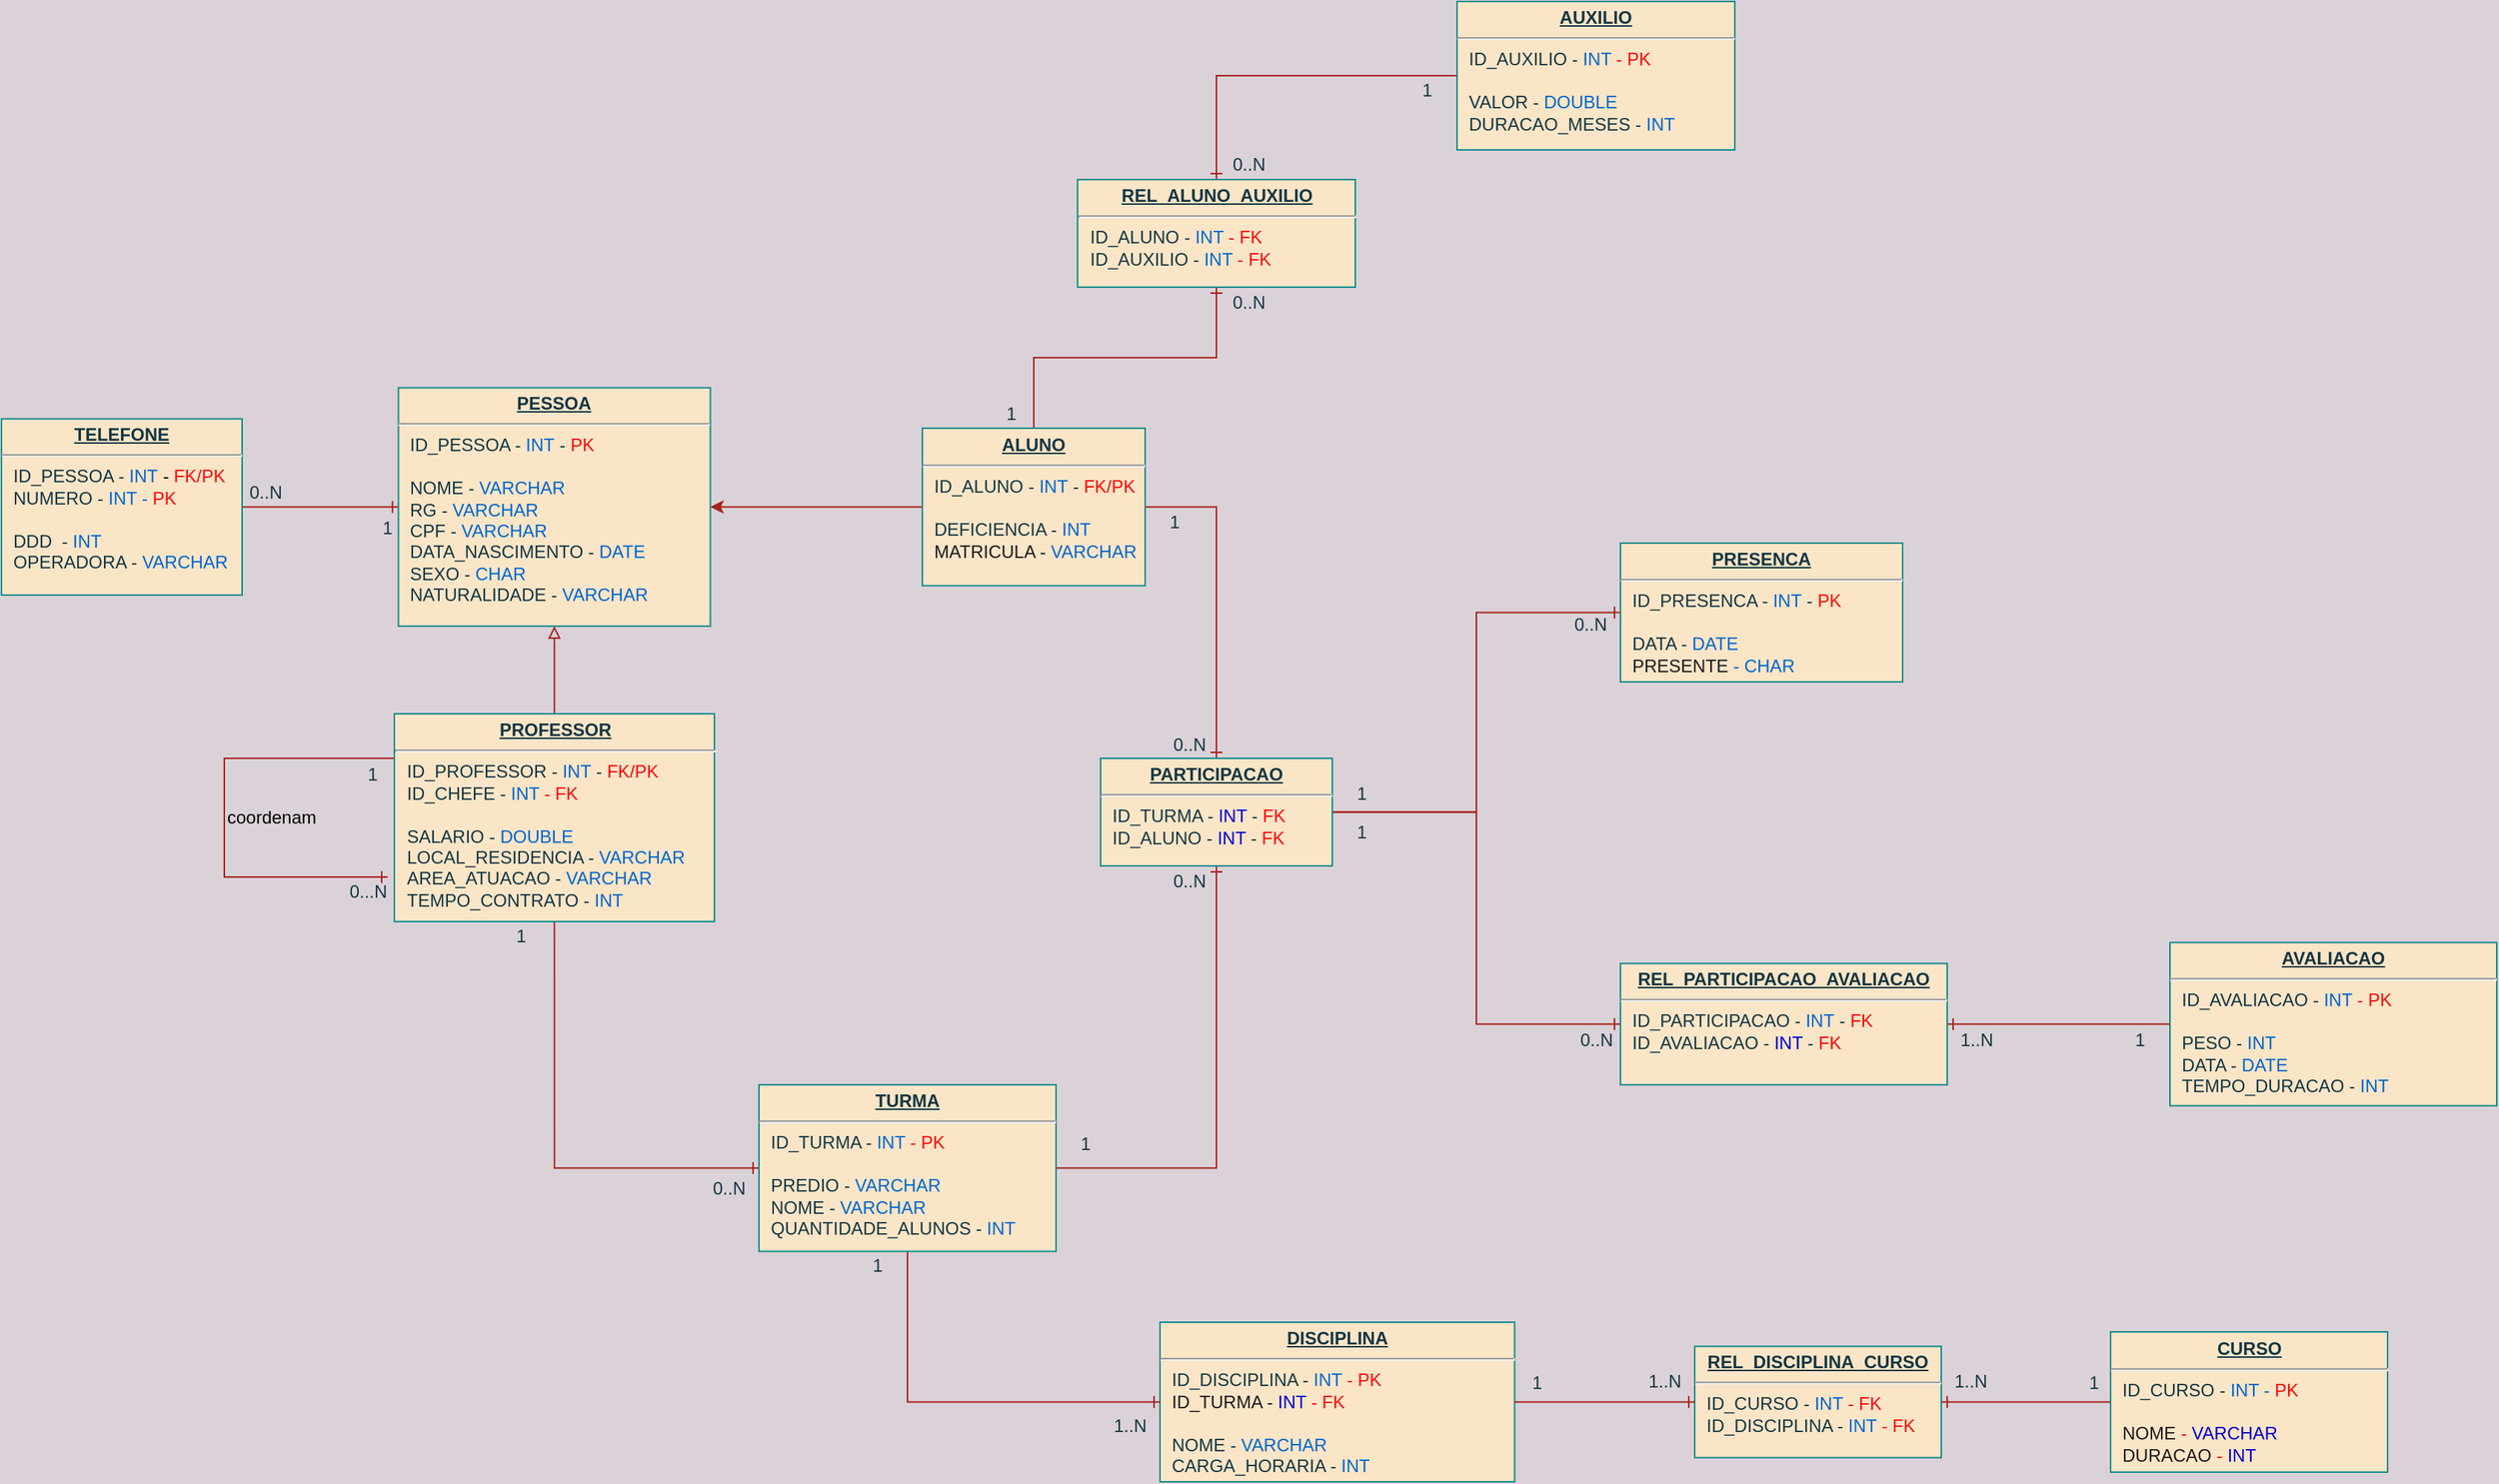 <mxfile version="13.7.5" type="github">
  <diagram name="Page-1" id="a7904f86-f2b4-8e86-fa97-74104820619b">
    <mxGraphModel dx="2310" dy="1546" grid="1" gridSize="10" guides="1" tooltips="1" connect="1" arrows="1" fold="1" page="1" pageScale="1" pageWidth="1100" pageHeight="850" background="#DAD2D8" math="0" shadow="0">
      <root>
        <mxCell id="0" />
        <mxCell id="1" parent="0" />
        <mxCell id="24794b860abc3c2d-1" value="&lt;p style=&quot;margin: 0px ; margin-top: 4px ; text-align: center ; text-decoration: underline&quot;&gt;&lt;b&gt;DISCIPLINA&lt;/b&gt;&lt;/p&gt;&lt;hr&gt;&lt;p style=&quot;margin: 0px ; margin-left: 8px&quot;&gt;ID_DISCIPLINA -&amp;nbsp;&lt;font color=&quot;#0066cc&quot;&gt;INT&lt;/font&gt;&lt;font color=&quot;#ff0808&quot;&gt; - PK&lt;/font&gt;&lt;/p&gt;&lt;p style=&quot;margin: 0px ; margin-left: 8px&quot;&gt;&lt;font color=&quot;#1a1a1a&quot;&gt;ID_TURMA -&lt;/font&gt;&lt;font color=&quot;#ff0808&quot;&gt; &lt;/font&gt;&lt;font color=&quot;#0000cc&quot;&gt;INT&lt;/font&gt;&lt;font color=&quot;#ff0808&quot;&gt; - FK&lt;/font&gt;&lt;/p&gt;&lt;p style=&quot;margin: 0px ; margin-left: 8px&quot;&gt;&lt;font color=&quot;#ff0808&quot;&gt;&lt;br&gt;&lt;/font&gt;&lt;/p&gt;&lt;p style=&quot;margin: 0px ; margin-left: 8px&quot;&gt;&lt;span&gt;NOME - &lt;/span&gt;&lt;font color=&quot;#0066cc&quot;&gt;VARCHAR&lt;/font&gt;&lt;/p&gt;&lt;p style=&quot;margin: 0px ; margin-left: 8px&quot;&gt;CARGA_HORARIA - &lt;font color=&quot;#0066cc&quot;&gt;INT&lt;/font&gt;&lt;/p&gt;&lt;p style=&quot;margin: 0px ; margin-left: 8px&quot;&gt;&lt;br&gt;&lt;/p&gt;&lt;p style=&quot;margin: 0px ; margin-left: 8px&quot;&gt;&lt;br&gt;&lt;/p&gt;" style="verticalAlign=top;align=left;overflow=fill;fontSize=12;fontFamily=Helvetica;html=1;rounded=0;shadow=0;comic=0;labelBackgroundColor=none;strokeWidth=1;fillColor=#FAE5C7;strokeColor=#0F8B8D;fontColor=#143642;" parent="1" vertex="1">
          <mxGeometry x="540.0" y="570" width="238.75" height="107.5" as="geometry" />
        </mxCell>
        <mxCell id="agxuty3S97hO07FmGKD--20" style="edgeStyle=orthogonalEdgeStyle;rounded=0;orthogonalLoop=1;jettySize=auto;html=1;exitX=0;exitY=0.5;exitDx=0;exitDy=0;entryX=1;entryY=0.5;entryDx=0;entryDy=0;endArrow=ERone;endFill=0;strokeColor=#A8201A;" edge="1" parent="1" source="24794b860abc3c2d-16" target="agxuty3S97hO07FmGKD--13">
          <mxGeometry relative="1" as="geometry" />
        </mxCell>
        <mxCell id="24794b860abc3c2d-16" value="&lt;p style=&quot;margin: 0px ; margin-top: 4px ; text-align: center ; text-decoration: underline&quot;&gt;&lt;b&gt;AVALIACAO&lt;/b&gt;&lt;/p&gt;&lt;hr&gt;&lt;p style=&quot;margin: 0px ; margin-left: 8px&quot;&gt;ID_AVALIACAO - &lt;font color=&quot;#0066cc&quot;&gt;INT &lt;/font&gt;&lt;font color=&quot;#ff0808&quot;&gt;- PK&lt;/font&gt;&lt;/p&gt;&lt;p style=&quot;margin: 0px ; margin-left: 8px&quot;&gt;&lt;br&gt;&lt;/p&gt;&lt;p style=&quot;margin: 0px ; margin-left: 8px&quot;&gt;PESO - &lt;font color=&quot;#0066cc&quot;&gt;INT&lt;/font&gt;&lt;/p&gt;&lt;p style=&quot;margin: 0px ; margin-left: 8px&quot;&gt;DATA - &lt;font color=&quot;#0066cc&quot;&gt;DATE&lt;/font&gt;&lt;/p&gt;&lt;p style=&quot;margin: 0px ; margin-left: 8px&quot;&gt;TEMPO_DURACAO - &lt;font color=&quot;#0066cc&quot;&gt;INT&lt;/font&gt;&lt;/p&gt;" style="verticalAlign=top;align=left;overflow=fill;fontSize=12;fontFamily=Helvetica;html=1;rounded=0;shadow=0;comic=0;labelBackgroundColor=none;strokeWidth=1;fillColor=#FAE5C7;strokeColor=#0F8B8D;fontColor=#143642;" parent="1" vertex="1">
          <mxGeometry x="1220.0" y="314.13" width="220" height="110" as="geometry" />
        </mxCell>
        <mxCell id="S_LcXsX2VpYM0Fpv0HbS-12" style="edgeStyle=orthogonalEdgeStyle;rounded=0;orthogonalLoop=1;jettySize=auto;html=1;exitX=0.5;exitY=1;exitDx=0;exitDy=0;entryX=0;entryY=0.5;entryDx=0;entryDy=0;endArrow=ERone;endFill=0;fillColor=#f8cecc;strokeColor=#A8201A;" parent="1" source="24794b860abc3c2d-17" target="24794b860abc3c2d-29" edge="1">
          <mxGeometry relative="1" as="geometry" />
        </mxCell>
        <mxCell id="S_LcXsX2VpYM0Fpv0HbS-42" style="edgeStyle=orthogonalEdgeStyle;rounded=0;orthogonalLoop=1;jettySize=auto;html=1;endArrow=ERone;endFill=0;strokeColor=#A8201A;" parent="1" source="24794b860abc3c2d-17" edge="1">
          <mxGeometry relative="1" as="geometry">
            <mxPoint x="20" y="270" as="targetPoint" />
            <Array as="points">
              <mxPoint x="-90" y="190" />
              <mxPoint x="-90" y="270" />
            </Array>
          </mxGeometry>
        </mxCell>
        <mxCell id="S_LcXsX2VpYM0Fpv0HbS-48" style="edgeStyle=orthogonalEdgeStyle;rounded=0;orthogonalLoop=1;jettySize=auto;html=1;exitX=0.5;exitY=0;exitDx=0;exitDy=0;entryX=0.5;entryY=1;entryDx=0;entryDy=0;endArrow=block;endFill=0;strokeColor=#A8201A;" parent="1" source="24794b860abc3c2d-17" target="24794b860abc3c2d-23" edge="1">
          <mxGeometry relative="1" as="geometry" />
        </mxCell>
        <mxCell id="24794b860abc3c2d-17" value="&lt;p style=&quot;margin: 0px ; margin-top: 4px ; text-align: center ; text-decoration: underline&quot;&gt;&lt;b&gt;PROFESSOR&lt;/b&gt;&lt;/p&gt;&lt;hr&gt;&lt;p style=&quot;margin: 0px ; margin-left: 8px&quot;&gt;ID_PROFESSOR - &lt;font color=&quot;#0066cc&quot;&gt;INT&lt;/font&gt;&amp;nbsp;-&amp;nbsp;&lt;font color=&quot;#ff0000&quot;&gt;FK/&lt;/font&gt;&lt;font color=&quot;#ff0808&quot;&gt;PK&lt;/font&gt;&lt;/p&gt;&lt;p style=&quot;margin: 0px ; margin-left: 8px&quot;&gt;ID_CHEFE - &lt;font color=&quot;#0066cc&quot;&gt;INT &lt;/font&gt;&lt;font color=&quot;#ff0808&quot;&gt;- FK&lt;/font&gt;&lt;/p&gt;&lt;p style=&quot;margin: 0px ; margin-left: 8px&quot;&gt;&lt;font color=&quot;#ff0808&quot;&gt;&lt;br&gt;&lt;/font&gt;&lt;/p&gt;&lt;p style=&quot;margin: 0px 0px 0px 8px&quot;&gt;SALARIO - &lt;font color=&quot;#0066cc&quot;&gt;DOUBLE&lt;/font&gt;&lt;/p&gt;&lt;p style=&quot;margin: 0px 0px 0px 8px&quot;&gt;LOCAL_RESIDENCIA - &lt;font color=&quot;#0066cc&quot;&gt;VARCHAR&lt;/font&gt;&lt;/p&gt;&lt;p style=&quot;margin: 0px 0px 0px 8px&quot;&gt;AREA_ATUACAO - &lt;font color=&quot;#0066cc&quot;&gt;VARCHAR&lt;/font&gt;&lt;/p&gt;&lt;p style=&quot;margin: 0px 0px 0px 8px&quot;&gt;TEMPO_CONTRATO - &lt;font color=&quot;#0066cc&quot;&gt;INT&lt;/font&gt;&lt;/p&gt;&lt;p style=&quot;margin: 0px 0px 0px 8px&quot;&gt;&lt;br&gt;&lt;/p&gt;" style="verticalAlign=top;align=left;overflow=fill;fontSize=12;fontFamily=Helvetica;html=1;rounded=0;shadow=0;comic=0;labelBackgroundColor=none;strokeWidth=1;fillColor=#FAE5C7;strokeColor=#0F8B8D;fontColor=#143642;" parent="1" vertex="1">
          <mxGeometry x="24.5" y="160" width="215.5" height="140" as="geometry" />
        </mxCell>
        <mxCell id="0Q8-2HvOV_y8AgUFKGR--10" style="edgeStyle=none;rounded=1;sketch=0;orthogonalLoop=1;jettySize=auto;html=1;exitX=1;exitY=0.5;exitDx=0;exitDy=0;entryX=0;entryY=0.5;entryDx=0;entryDy=0;fillColor=#FAE5C7;fontColor=#143642;labelBackgroundColor=#DAD2D8;endArrow=ERone;endFill=0;strokeColor=#A8201A;" parent="1" source="24794b860abc3c2d-18" target="24794b860abc3c2d-23" edge="1">
          <mxGeometry relative="1" as="geometry" />
        </mxCell>
        <mxCell id="24794b860abc3c2d-18" value="&lt;p style=&quot;margin: 0px ; margin-top: 4px ; text-align: center ; text-decoration: underline&quot;&gt;&lt;b&gt;TELEFONE&lt;/b&gt;&lt;/p&gt;&lt;hr&gt;&lt;p style=&quot;margin: 0px ; margin-left: 8px&quot;&gt;&lt;span&gt;ID_PESSOA -&amp;nbsp;&lt;/span&gt;&lt;font color=&quot;#0066cc&quot;&gt;INT&amp;nbsp;&lt;/font&gt;&lt;font color=&quot;#000000&quot;&gt;-&lt;/font&gt;&lt;font color=&quot;#ff0808&quot;&gt; FK/&lt;/font&gt;&lt;span style=&quot;color: rgb(255 , 8 , 8)&quot;&gt;PK&lt;/span&gt;&lt;/p&gt;&lt;p style=&quot;margin: 0px ; margin-left: 8px&quot;&gt;NUMERO - &lt;font color=&quot;#0066cc&quot;&gt;INT -&amp;nbsp;&lt;/font&gt;&lt;span style=&quot;color: rgb(255 , 8 , 8)&quot;&gt;PK&lt;/span&gt;&lt;/p&gt;&lt;p style=&quot;margin: 0px 0px 0px 8px&quot;&gt;&lt;br&gt;&lt;/p&gt;&lt;p style=&quot;margin: 0px ; margin-left: 8px&quot;&gt;DDD&amp;nbsp; - &lt;font color=&quot;#0066cc&quot;&gt;INT&lt;/font&gt;&lt;/p&gt;&lt;p style=&quot;margin: 0px ; margin-left: 8px&quot;&gt;OPERADORA - &lt;font color=&quot;#0066cc&quot;&gt;VARCHAR&lt;/font&gt;&lt;/p&gt;" style="verticalAlign=top;align=left;overflow=fill;fontSize=12;fontFamily=Helvetica;html=1;rounded=0;shadow=0;comic=0;labelBackgroundColor=none;strokeWidth=1;fillColor=#FAE5C7;strokeColor=#0F8B8D;fontColor=#143642;" parent="1" vertex="1">
          <mxGeometry x="-240" y="-38.75" width="162" height="118.75" as="geometry" />
        </mxCell>
        <mxCell id="agxuty3S97hO07FmGKD--2" style="edgeStyle=orthogonalEdgeStyle;rounded=0;orthogonalLoop=1;jettySize=auto;html=1;exitX=1;exitY=0.5;exitDx=0;exitDy=0;endArrow=ERone;endFill=0;strokeColor=#A8201A;" edge="1" parent="1" source="24794b860abc3c2d-19" target="7qtSGjJz4Z0lAGDXSFFb-3">
          <mxGeometry relative="1" as="geometry" />
        </mxCell>
        <mxCell id="agxuty3S97hO07FmGKD--4" style="edgeStyle=orthogonalEdgeStyle;rounded=0;orthogonalLoop=1;jettySize=auto;html=1;exitX=0;exitY=0.5;exitDx=0;exitDy=0;entryX=1;entryY=0.5;entryDx=0;entryDy=0;strokeColor=#A8201A;" edge="1" parent="1" source="24794b860abc3c2d-19" target="24794b860abc3c2d-23">
          <mxGeometry relative="1" as="geometry" />
        </mxCell>
        <mxCell id="agxuty3S97hO07FmGKD--11" style="edgeStyle=orthogonalEdgeStyle;rounded=0;orthogonalLoop=1;jettySize=auto;html=1;exitX=0.5;exitY=0;exitDx=0;exitDy=0;entryX=0.5;entryY=1;entryDx=0;entryDy=0;endArrow=ERone;endFill=0;strokeColor=#A8201A;" edge="1" parent="1" source="24794b860abc3c2d-19" target="S_LcXsX2VpYM0Fpv0HbS-22">
          <mxGeometry relative="1" as="geometry" />
        </mxCell>
        <mxCell id="24794b860abc3c2d-19" value="&lt;p style=&quot;margin: 0px ; margin-top: 4px ; text-align: center ; text-decoration: underline&quot;&gt;&lt;b&gt;ALUNO&lt;/b&gt;&lt;/p&gt;&lt;hr&gt;&lt;p style=&quot;margin: 0px ; margin-left: 8px&quot;&gt;ID_ALUNO - &lt;font color=&quot;#0066cc&quot;&gt;INT&lt;/font&gt;&amp;nbsp;-&amp;nbsp;&lt;font color=&quot;#ff0000&quot;&gt;FK/&lt;/font&gt;&lt;font color=&quot;#ff0808&quot;&gt;PK&lt;/font&gt;&lt;/p&gt;&lt;p style=&quot;margin: 0px ; margin-left: 8px&quot;&gt;&lt;br&gt;&lt;/p&gt;&lt;p style=&quot;margin: 0px ; margin-left: 8px&quot;&gt;DEFICIENCIA -&amp;nbsp;&lt;font color=&quot;#0066cc&quot;&gt;INT&lt;/font&gt;&lt;br&gt;&lt;/p&gt;&lt;p style=&quot;margin: 0px ; margin-left: 8px&quot;&gt;&lt;font color=&quot;#1a1a1a&quot;&gt;MATRICULA -&lt;/font&gt;&lt;font color=&quot;#0066cc&quot;&gt; VARCHAR&lt;/font&gt;&lt;/p&gt;&lt;p style=&quot;margin: 0px ; margin-left: 8px&quot;&gt;&lt;br&gt;&lt;/p&gt;" style="verticalAlign=top;align=left;overflow=fill;fontSize=12;fontFamily=Helvetica;html=1;rounded=0;shadow=0;comic=0;labelBackgroundColor=none;strokeWidth=1;fillColor=#FAE5C7;strokeColor=#0F8B8D;fontColor=#143642;" parent="1" vertex="1">
          <mxGeometry x="380" y="-32.44" width="150" height="106.12" as="geometry" />
        </mxCell>
        <mxCell id="24794b860abc3c2d-23" value="&lt;p style=&quot;margin: 0px ; margin-top: 4px ; text-align: center ; text-decoration: underline&quot;&gt;&lt;b&gt;PESSOA&lt;/b&gt;&lt;/p&gt;&lt;hr&gt;&lt;p style=&quot;margin: 0px ; margin-left: 8px&quot;&gt;&lt;span&gt;ID_PESSOA - &lt;/span&gt;&lt;font color=&quot;#0066cc&quot;&gt;INT&lt;/font&gt;&lt;span&gt;&amp;nbsp;&lt;/span&gt;&lt;span&gt;-&lt;/span&gt;&lt;span&gt;&amp;nbsp;&lt;/span&gt;&lt;font color=&quot;#ff0808&quot;&gt;PK&lt;/font&gt;&lt;br&gt;&lt;/p&gt;&lt;p style=&quot;margin: 0px ; margin-left: 8px&quot;&gt;&lt;br&gt;&lt;/p&gt;&lt;p style=&quot;margin: 0px ; margin-left: 8px&quot;&gt;NOME - &lt;font color=&quot;#0066cc&quot;&gt;VARCHAR&lt;/font&gt;&lt;/p&gt;&lt;p style=&quot;margin: 0px 0px 0px 8px&quot;&gt;RG - &lt;font color=&quot;#0066cc&quot;&gt;VARCHAR&lt;/font&gt;&lt;/p&gt;&lt;p style=&quot;margin: 0px 0px 0px 8px&quot;&gt;CPF - &lt;font color=&quot;#0066cc&quot;&gt;VARCHAR&lt;/font&gt;&lt;/p&gt;&lt;p style=&quot;margin: 0px ; margin-left: 8px&quot;&gt;DATA_NASCIMENTO - &lt;font color=&quot;#0066cc&quot;&gt;DATE&lt;/font&gt;&lt;/p&gt;&lt;p style=&quot;margin: 0px ; margin-left: 8px&quot;&gt;SEXO - &lt;font color=&quot;#0066cc&quot;&gt;CHAR&lt;/font&gt;&lt;/p&gt;&lt;p style=&quot;margin: 0px ; margin-left: 8px&quot;&gt;NATURALIDADE - &lt;font color=&quot;#0066cc&quot;&gt;VARCHAR&lt;/font&gt;&lt;/p&gt;&lt;p style=&quot;margin: 0px ; margin-left: 8px&quot;&gt;&lt;br&gt;&lt;/p&gt;" style="verticalAlign=top;align=left;overflow=fill;fontSize=12;fontFamily=Helvetica;html=1;rounded=0;shadow=0;comic=0;labelBackgroundColor=none;strokeWidth=1;fillColor=#FAE5C7;strokeColor=#0F8B8D;fontColor=#143642;" parent="1" vertex="1">
          <mxGeometry x="27.25" y="-59.69" width="210" height="160.62" as="geometry" />
        </mxCell>
        <mxCell id="agxuty3S97hO07FmGKD--19" style="edgeStyle=orthogonalEdgeStyle;rounded=0;orthogonalLoop=1;jettySize=auto;html=1;entryX=1;entryY=0.5;entryDx=0;entryDy=0;endArrow=ERone;endFill=0;strokeColor=#A8201A;" edge="1" parent="1" source="24794b860abc3c2d-26" target="S_LcXsX2VpYM0Fpv0HbS-16">
          <mxGeometry relative="1" as="geometry" />
        </mxCell>
        <mxCell id="24794b860abc3c2d-26" value="&lt;p style=&quot;margin: 0px ; margin-top: 4px ; text-align: center ; text-decoration: underline&quot;&gt;&lt;b&gt;CURSO&lt;/b&gt;&lt;/p&gt;&lt;hr&gt;&lt;p style=&quot;margin: 0px ; margin-left: 8px&quot;&gt;&lt;span&gt;ID_CURSO - &lt;/span&gt;&lt;font color=&quot;#0066cc&quot;&gt;INT -&lt;/font&gt;&lt;font color=&quot;#ff0808&quot;&gt;&amp;nbsp;PK&lt;/font&gt;&lt;br&gt;&lt;/p&gt;&lt;p style=&quot;margin: 0px ; margin-left: 8px&quot;&gt;&lt;font color=&quot;#ff0808&quot;&gt;&lt;br&gt;&lt;/font&gt;&lt;/p&gt;&lt;p style=&quot;margin: 0px ; margin-left: 8px&quot;&gt;&lt;font color=&quot;#1a1a1a&quot;&gt;NOME&lt;/font&gt;&lt;font color=&quot;#ff0808&quot;&gt; - &lt;/font&gt;&lt;font color=&quot;#0000cc&quot;&gt;VARCHAR&lt;/font&gt;&lt;/p&gt;&lt;p style=&quot;margin: 0px ; margin-left: 8px&quot;&gt;&lt;font color=&quot;#1a1a1a&quot;&gt;DURACAO &lt;/font&gt;&lt;font color=&quot;#ff0808&quot;&gt;- &lt;/font&gt;&lt;font color=&quot;#0000cc&quot;&gt;INT&lt;/font&gt;&lt;/p&gt;" style="verticalAlign=top;align=left;overflow=fill;fontSize=12;fontFamily=Helvetica;html=1;rounded=0;shadow=0;comic=0;labelBackgroundColor=none;strokeWidth=1;fillColor=#FAE5C7;strokeColor=#0F8B8D;fontColor=#143642;" parent="1" vertex="1">
          <mxGeometry x="1180" y="576.5" width="186.5" height="94.5" as="geometry" />
        </mxCell>
        <mxCell id="agxuty3S97hO07FmGKD--3" style="edgeStyle=orthogonalEdgeStyle;rounded=0;orthogonalLoop=1;jettySize=auto;html=1;exitX=1;exitY=0.5;exitDx=0;exitDy=0;entryX=0.5;entryY=1;entryDx=0;entryDy=0;endArrow=ERone;endFill=0;strokeColor=#A8201A;" edge="1" parent="1" source="24794b860abc3c2d-29" target="7qtSGjJz4Z0lAGDXSFFb-3">
          <mxGeometry relative="1" as="geometry" />
        </mxCell>
        <mxCell id="agxuty3S97hO07FmGKD--10" style="edgeStyle=orthogonalEdgeStyle;rounded=0;orthogonalLoop=1;jettySize=auto;html=1;exitX=0.5;exitY=1;exitDx=0;exitDy=0;entryX=0;entryY=0.5;entryDx=0;entryDy=0;endArrow=ERone;endFill=0;strokeColor=#A8201A;" edge="1" parent="1" source="24794b860abc3c2d-29" target="24794b860abc3c2d-1">
          <mxGeometry relative="1" as="geometry" />
        </mxCell>
        <mxCell id="24794b860abc3c2d-29" value="&lt;p style=&quot;margin: 0px ; margin-top: 4px ; text-align: center ; text-decoration: underline&quot;&gt;&lt;b&gt;TURMA&lt;/b&gt;&lt;/p&gt;&lt;hr&gt;&lt;p style=&quot;margin: 0px ; margin-left: 8px&quot;&gt;ID_TURMA -&amp;nbsp;&lt;font color=&quot;#0066cc&quot;&gt;INT&lt;/font&gt;&lt;font color=&quot;#ff0808&quot;&gt; - PK&lt;/font&gt;&lt;/p&gt;&lt;p style=&quot;margin: 0px ; margin-left: 8px&quot;&gt;&lt;font color=&quot;#ff0808&quot;&gt;&lt;br&gt;&lt;/font&gt;&lt;/p&gt;&lt;p style=&quot;margin: 0px ; margin-left: 8px&quot;&gt;PREDIO - &lt;font color=&quot;#0066cc&quot;&gt;VARCHAR&lt;/font&gt;&lt;/p&gt;&lt;p style=&quot;margin: 0px ; margin-left: 8px&quot;&gt;NOME - &lt;font color=&quot;#0066cc&quot;&gt;VARCHAR&lt;/font&gt;&lt;/p&gt;&lt;p style=&quot;margin: 0px ; margin-left: 8px&quot;&gt;QUANTIDADE_ALUNOS - &lt;font color=&quot;#0066cc&quot;&gt;INT&lt;/font&gt;&lt;/p&gt;&lt;p style=&quot;margin: 0px ; margin-left: 8px&quot;&gt;&lt;br&gt;&lt;/p&gt;" style="verticalAlign=top;align=left;overflow=fill;fontSize=12;fontFamily=Helvetica;html=1;rounded=0;shadow=0;comic=0;labelBackgroundColor=none;strokeWidth=1;fillColor=#FAE5C7;strokeColor=#0F8B8D;fontColor=#143642;" parent="1" vertex="1">
          <mxGeometry x="270" y="410" width="200" height="112.25" as="geometry" />
        </mxCell>
        <mxCell id="agxuty3S97hO07FmGKD--21" style="edgeStyle=orthogonalEdgeStyle;rounded=0;orthogonalLoop=1;jettySize=auto;html=1;exitX=1;exitY=0.5;exitDx=0;exitDy=0;entryX=0;entryY=0.5;entryDx=0;entryDy=0;endArrow=ERone;endFill=0;strokeColor=#A8201A;" edge="1" parent="1" source="7qtSGjJz4Z0lAGDXSFFb-3" target="agxuty3S97hO07FmGKD--13">
          <mxGeometry relative="1" as="geometry" />
        </mxCell>
        <mxCell id="agxuty3S97hO07FmGKD--22" style="edgeStyle=orthogonalEdgeStyle;rounded=0;orthogonalLoop=1;jettySize=auto;html=1;exitX=1;exitY=0.5;exitDx=0;exitDy=0;entryX=0;entryY=0.5;entryDx=0;entryDy=0;endArrow=ERone;endFill=0;strokeColor=#A8201A;" edge="1" parent="1" source="7qtSGjJz4Z0lAGDXSFFb-3" target="agxuty3S97hO07FmGKD--12">
          <mxGeometry relative="1" as="geometry" />
        </mxCell>
        <mxCell id="7qtSGjJz4Z0lAGDXSFFb-3" value="&lt;p style=&quot;margin: 0px ; margin-top: 4px ; text-align: center ; text-decoration: underline&quot;&gt;&lt;b&gt;PARTICIPACAO&lt;/b&gt;&lt;/p&gt;&lt;hr&gt;&lt;p style=&quot;margin: 0px ; margin-left: 8px&quot;&gt;ID_TURMA - &lt;font color=&quot;#0000cc&quot;&gt;INT&lt;/font&gt; - &lt;font color=&quot;#ff0000&quot;&gt;FK&lt;/font&gt;&lt;/p&gt;&lt;p style=&quot;margin: 0px ; margin-left: 8px&quot;&gt;ID_ALUNO - &lt;font color=&quot;#0000cc&quot;&gt;INT&lt;/font&gt; - &lt;font color=&quot;#ff0000&quot;&gt;FK&lt;/font&gt;&lt;/p&gt;" style="verticalAlign=top;align=left;overflow=fill;fontSize=12;fontFamily=Helvetica;html=1;rounded=0;shadow=0;comic=0;labelBackgroundColor=none;strokeWidth=1;fillColor=#FAE5C7;strokeColor=#0F8B8D;fontColor=#143642;" parent="1" vertex="1">
          <mxGeometry x="500" y="190" width="156" height="72.5" as="geometry" />
        </mxCell>
        <mxCell id="S_LcXsX2VpYM0Fpv0HbS-27" style="edgeStyle=orthogonalEdgeStyle;rounded=0;orthogonalLoop=1;jettySize=auto;html=1;entryX=0.5;entryY=0;entryDx=0;entryDy=0;endArrow=ERone;endFill=0;fillColor=#f8cecc;strokeColor=#A8201A;" parent="1" source="7qtSGjJz4Z0lAGDXSFFb-11" target="S_LcXsX2VpYM0Fpv0HbS-22" edge="1">
          <mxGeometry relative="1" as="geometry" />
        </mxCell>
        <mxCell id="7qtSGjJz4Z0lAGDXSFFb-11" value="&lt;p style=&quot;margin: 0px ; margin-top: 4px ; text-align: center ; text-decoration: underline&quot;&gt;&lt;b&gt;AUXILIO&lt;/b&gt;&lt;/p&gt;&lt;hr&gt;&lt;p style=&quot;margin: 0px ; margin-left: 8px&quot;&gt;ID_AUXILIO - &lt;font color=&quot;#0066cc&quot;&gt;INT&lt;/font&gt;&lt;font color=&quot;#ff0808&quot;&gt; - PK&lt;/font&gt;&lt;/p&gt;&lt;p style=&quot;margin: 0px ; margin-left: 8px&quot;&gt;&lt;font color=&quot;#ff0808&quot;&gt;&lt;br&gt;&lt;/font&gt;&lt;/p&gt;&lt;p style=&quot;margin: 0px ; margin-left: 8px&quot;&gt;VALOR - &lt;font color=&quot;#0066cc&quot;&gt;DOUBLE&lt;/font&gt;&lt;/p&gt;&lt;p style=&quot;margin: 0px ; margin-left: 8px&quot;&gt;DURACAO_MESES - &lt;font color=&quot;#0066cc&quot;&gt;INT&lt;/font&gt;&lt;/p&gt;&lt;p style=&quot;margin: 0px ; margin-left: 8px&quot;&gt;&lt;br&gt;&lt;/p&gt;" style="verticalAlign=top;align=left;overflow=fill;fontSize=12;fontFamily=Helvetica;html=1;rounded=0;shadow=0;comic=0;labelBackgroundColor=none;strokeWidth=1;fillColor=#FAE5C7;strokeColor=#0F8B8D;fontColor=#143642;" parent="1" vertex="1">
          <mxGeometry x="740" y="-320" width="187" height="100" as="geometry" />
        </mxCell>
        <mxCell id="0Q8-2HvOV_y8AgUFKGR--8" value="0..N" style="text;html=1;strokeColor=none;fillColor=none;align=center;verticalAlign=middle;whiteSpace=wrap;rounded=0;fontColor=#143642;" parent="1" vertex="1">
          <mxGeometry x="-82" y="1" width="40" height="20" as="geometry" />
        </mxCell>
        <mxCell id="0Q8-2HvOV_y8AgUFKGR--9" value="1" style="text;html=1;strokeColor=none;fillColor=none;align=center;verticalAlign=middle;whiteSpace=wrap;rounded=0;fontColor=#143642;" parent="1" vertex="1">
          <mxGeometry y="25" width="40" height="20" as="geometry" />
        </mxCell>
        <mxCell id="S_LcXsX2VpYM0Fpv0HbS-16" value="&lt;p style=&quot;margin: 0px ; margin-top: 4px ; text-align: center ; text-decoration: underline&quot;&gt;&lt;b&gt;REL_DISCIPLINA_CURSO&lt;/b&gt;&lt;/p&gt;&lt;hr&gt;&lt;p style=&quot;margin: 0px ; margin-left: 8px&quot;&gt;ID_CURSO - &lt;font color=&quot;#0066cc&quot;&gt;INT&lt;/font&gt; &lt;font color=&quot;#ff0808&quot;&gt;- FK&lt;/font&gt;&lt;/p&gt;&lt;p style=&quot;margin: 0px ; margin-left: 8px&quot;&gt;ID_DISCIPLINA - &lt;font color=&quot;#0066cc&quot;&gt;INT&lt;/font&gt; &lt;font color=&quot;#ff0808&quot;&gt;- FK&lt;/font&gt;&lt;/p&gt;" style="verticalAlign=top;align=left;overflow=fill;fontSize=12;fontFamily=Helvetica;html=1;rounded=0;shadow=0;comic=0;labelBackgroundColor=none;strokeWidth=1;fillColor=#FAE5C7;strokeColor=#0F8B8D;fontColor=#143642;" parent="1" vertex="1">
          <mxGeometry x="900" y="586.25" width="166" height="75" as="geometry" />
        </mxCell>
        <mxCell id="S_LcXsX2VpYM0Fpv0HbS-22" value="&lt;p style=&quot;margin: 0px ; margin-top: 4px ; text-align: center ; text-decoration: underline&quot;&gt;&lt;b&gt;REL_ALUNO_AUXILIO&lt;/b&gt;&lt;/p&gt;&lt;hr&gt;&lt;p style=&quot;margin: 0px ; margin-left: 8px&quot;&gt;ID_ALUNO - &lt;font color=&quot;#0066cc&quot;&gt;INT&lt;/font&gt; &lt;font color=&quot;#ff0808&quot;&gt;- FK&lt;/font&gt;&lt;/p&gt;&lt;p style=&quot;margin: 0px ; margin-left: 8px&quot;&gt;ID_AUXILIO - &lt;font color=&quot;#0066cc&quot;&gt;INT&lt;/font&gt; &lt;font color=&quot;#ff0808&quot;&gt;- FK&lt;/font&gt;&lt;/p&gt;&lt;p style=&quot;margin: 0px ; margin-left: 8px&quot;&gt;&lt;br&gt;&lt;/p&gt;&lt;p style=&quot;margin: 0px ; margin-left: 8px&quot;&gt;&lt;br&gt;&lt;/p&gt;" style="verticalAlign=top;align=left;overflow=fill;fontSize=12;fontFamily=Helvetica;html=1;rounded=0;shadow=0;comic=0;labelBackgroundColor=none;strokeWidth=1;fillColor=#FAE5C7;strokeColor=#0F8B8D;fontColor=#143642;" parent="1" vertex="1">
          <mxGeometry x="484.5" y="-200" width="187" height="72.5" as="geometry" />
        </mxCell>
        <mxCell id="S_LcXsX2VpYM0Fpv0HbS-43" value="1" style="text;html=1;strokeColor=none;fillColor=none;align=center;verticalAlign=middle;whiteSpace=wrap;rounded=0;fontColor=#143642;" parent="1" vertex="1">
          <mxGeometry x="-10" y="190.5" width="40" height="20" as="geometry" />
        </mxCell>
        <mxCell id="S_LcXsX2VpYM0Fpv0HbS-44" value="0...N" style="text;html=1;strokeColor=none;fillColor=none;align=center;verticalAlign=middle;whiteSpace=wrap;rounded=0;fontColor=#143642;" parent="1" vertex="1">
          <mxGeometry x="-12.75" y="270" width="40" height="20" as="geometry" />
        </mxCell>
        <mxCell id="S_LcXsX2VpYM0Fpv0HbS-45" value="coordenam" style="text;html=1;strokeColor=none;fillColor=none;align=center;verticalAlign=middle;whiteSpace=wrap;rounded=0;" parent="1" vertex="1">
          <mxGeometry x="-78" y="220" width="40" height="20" as="geometry" />
        </mxCell>
        <mxCell id="agxuty3S97hO07FmGKD--12" value="&lt;p style=&quot;margin: 0px ; margin-top: 4px ; text-align: center ; text-decoration: underline&quot;&gt;&lt;b&gt;PRESENCA&lt;/b&gt;&lt;/p&gt;&lt;hr&gt;&lt;p style=&quot;margin: 0px ; margin-left: 8px&quot;&gt;ID_PRESENCA - &lt;font color=&quot;#0066cc&quot;&gt;INT&lt;/font&gt;&amp;nbsp;-&amp;nbsp;&lt;font color=&quot;#ff0808&quot;&gt;PK&lt;/font&gt;&lt;/p&gt;&lt;p style=&quot;margin: 0px ; margin-left: 8px&quot;&gt;&lt;br&gt;&lt;/p&gt;&lt;p style=&quot;margin: 0px ; margin-left: 8px&quot;&gt;DATA -&lt;font color=&quot;#0066cc&quot;&gt;&amp;nbsp;DATE&lt;/font&gt;&lt;br&gt;&lt;/p&gt;&lt;p style=&quot;margin: 0px ; margin-left: 8px&quot;&gt;&lt;font color=&quot;#1a1a1a&quot;&gt;PRESENTE&lt;/font&gt;&lt;font color=&quot;#0066cc&quot;&gt; - CHAR&lt;/font&gt;&lt;/p&gt;&lt;p style=&quot;margin: 0px ; margin-left: 8px&quot;&gt;&lt;br&gt;&lt;/p&gt;" style="verticalAlign=top;align=left;overflow=fill;fontSize=12;fontFamily=Helvetica;html=1;rounded=0;shadow=0;comic=0;labelBackgroundColor=none;strokeWidth=1;fillColor=#FAE5C7;strokeColor=#0F8B8D;fontColor=#143642;" vertex="1" parent="1">
          <mxGeometry x="850" y="45" width="190" height="93.5" as="geometry" />
        </mxCell>
        <mxCell id="agxuty3S97hO07FmGKD--13" value="&lt;p style=&quot;margin: 0px ; margin-top: 4px ; text-align: center ; text-decoration: underline&quot;&gt;&lt;b&gt;REL_PARTICIPACAO_AVALIACAO&lt;/b&gt;&lt;/p&gt;&lt;hr&gt;&lt;p style=&quot;margin: 0px ; margin-left: 8px&quot;&gt;ID_PARTICIPACAO - &lt;font color=&quot;#0066cc&quot;&gt;INT&lt;/font&gt;&amp;nbsp;-&amp;nbsp;&lt;font color=&quot;#ff0000&quot;&gt;FK&lt;/font&gt;&lt;/p&gt;&lt;p style=&quot;margin: 0px ; margin-left: 8px&quot;&gt;ID_AVALIACAO - &lt;font color=&quot;#0000cc&quot;&gt;INT&lt;/font&gt; - &lt;font color=&quot;#ff0000&quot;&gt;FK&lt;/font&gt;&lt;/p&gt;&lt;p style=&quot;margin: 0px ; margin-left: 8px&quot;&gt;&lt;br&gt;&lt;/p&gt;" style="verticalAlign=top;align=left;overflow=fill;fontSize=12;fontFamily=Helvetica;html=1;rounded=0;shadow=0;comic=0;labelBackgroundColor=none;strokeWidth=1;fillColor=#FAE5C7;strokeColor=#0F8B8D;fontColor=#143642;" vertex="1" parent="1">
          <mxGeometry x="850" y="328.26" width="220" height="81.75" as="geometry" />
        </mxCell>
        <mxCell id="agxuty3S97hO07FmGKD--23" value="0..N" style="text;html=1;strokeColor=none;fillColor=none;align=center;verticalAlign=middle;whiteSpace=wrap;rounded=0;fontColor=#143642;" vertex="1" parent="1">
          <mxGeometry x="230" y="470" width="40" height="20" as="geometry" />
        </mxCell>
        <mxCell id="agxuty3S97hO07FmGKD--24" value="1..N" style="text;html=1;strokeColor=none;fillColor=none;align=center;verticalAlign=middle;whiteSpace=wrap;rounded=0;fontColor=#143642;" vertex="1" parent="1">
          <mxGeometry x="500" y="630" width="40" height="20" as="geometry" />
        </mxCell>
        <mxCell id="agxuty3S97hO07FmGKD--25" value="1" style="text;html=1;strokeColor=none;fillColor=none;align=center;verticalAlign=middle;whiteSpace=wrap;rounded=0;fontColor=#143642;" vertex="1" parent="1">
          <mxGeometry x="90" y="300" width="40" height="20" as="geometry" />
        </mxCell>
        <mxCell id="agxuty3S97hO07FmGKD--26" value="1" style="text;html=1;strokeColor=none;fillColor=none;align=center;verticalAlign=middle;whiteSpace=wrap;rounded=0;fontColor=#143642;" vertex="1" parent="1">
          <mxGeometry x="330" y="522.25" width="40" height="20" as="geometry" />
        </mxCell>
        <mxCell id="agxuty3S97hO07FmGKD--27" value="1" style="text;html=1;strokeColor=none;fillColor=none;align=center;verticalAlign=middle;whiteSpace=wrap;rounded=0;fontColor=#143642;" vertex="1" parent="1">
          <mxGeometry x="773.75" y="601" width="40" height="20" as="geometry" />
        </mxCell>
        <mxCell id="agxuty3S97hO07FmGKD--28" value="1" style="text;html=1;strokeColor=none;fillColor=none;align=center;verticalAlign=middle;whiteSpace=wrap;rounded=0;fontColor=#143642;" vertex="1" parent="1">
          <mxGeometry x="1149" y="601" width="40" height="20" as="geometry" />
        </mxCell>
        <mxCell id="agxuty3S97hO07FmGKD--30" style="edgeStyle=orthogonalEdgeStyle;rounded=0;orthogonalLoop=1;jettySize=auto;html=1;exitX=1;exitY=0.5;exitDx=0;exitDy=0;endArrow=ERone;endFill=0;strokeColor=#A8201A;" edge="1" parent="1" source="24794b860abc3c2d-1" target="S_LcXsX2VpYM0Fpv0HbS-16">
          <mxGeometry relative="1" as="geometry">
            <mxPoint x="778.75" y="623.75" as="sourcePoint" />
            <mxPoint x="860" y="610" as="targetPoint" />
            <Array as="points" />
          </mxGeometry>
        </mxCell>
        <mxCell id="agxuty3S97hO07FmGKD--32" value="1..N" style="text;html=1;strokeColor=none;fillColor=none;align=center;verticalAlign=middle;whiteSpace=wrap;rounded=0;fontColor=#143642;" vertex="1" parent="1">
          <mxGeometry x="860" y="600" width="40" height="20" as="geometry" />
        </mxCell>
        <mxCell id="agxuty3S97hO07FmGKD--34" value="1..N" style="text;html=1;strokeColor=none;fillColor=none;align=center;verticalAlign=middle;whiteSpace=wrap;rounded=0;fontColor=#143642;" vertex="1" parent="1">
          <mxGeometry x="1066" y="600" width="40" height="20" as="geometry" />
        </mxCell>
        <mxCell id="agxuty3S97hO07FmGKD--35" value="1" style="text;html=1;strokeColor=none;fillColor=none;align=center;verticalAlign=middle;whiteSpace=wrap;rounded=0;fontColor=#143642;" vertex="1" parent="1">
          <mxGeometry x="470" y="440" width="40" height="20" as="geometry" />
        </mxCell>
        <mxCell id="agxuty3S97hO07FmGKD--36" value="0..N" style="text;html=1;strokeColor=none;fillColor=none;align=center;verticalAlign=middle;whiteSpace=wrap;rounded=0;fontColor=#143642;" vertex="1" parent="1">
          <mxGeometry x="540" y="262.5" width="40" height="20" as="geometry" />
        </mxCell>
        <mxCell id="agxuty3S97hO07FmGKD--38" value="0..N" style="text;html=1;strokeColor=none;fillColor=none;align=center;verticalAlign=middle;whiteSpace=wrap;rounded=0;fontColor=#143642;" vertex="1" parent="1">
          <mxGeometry x="540" y="170.5" width="40" height="20" as="geometry" />
        </mxCell>
        <mxCell id="agxuty3S97hO07FmGKD--39" value="1" style="text;html=1;strokeColor=none;fillColor=none;align=center;verticalAlign=middle;whiteSpace=wrap;rounded=0;fontColor=#143642;" vertex="1" parent="1">
          <mxGeometry x="530" y="21" width="40" height="20" as="geometry" />
        </mxCell>
        <mxCell id="agxuty3S97hO07FmGKD--40" value="1" style="text;html=1;strokeColor=none;fillColor=none;align=center;verticalAlign=middle;whiteSpace=wrap;rounded=0;fontColor=#143642;" vertex="1" parent="1">
          <mxGeometry x="420" y="-52.44" width="40" height="20" as="geometry" />
        </mxCell>
        <mxCell id="agxuty3S97hO07FmGKD--41" value="1" style="text;html=1;strokeColor=none;fillColor=none;align=center;verticalAlign=middle;whiteSpace=wrap;rounded=0;fontColor=#143642;" vertex="1" parent="1">
          <mxGeometry x="700" y="-270" width="40" height="20" as="geometry" />
        </mxCell>
        <mxCell id="agxuty3S97hO07FmGKD--42" value="0..N" style="text;html=1;strokeColor=none;fillColor=none;align=center;verticalAlign=middle;whiteSpace=wrap;rounded=0;fontColor=#143642;" vertex="1" parent="1">
          <mxGeometry x="580" y="-127.5" width="40" height="20" as="geometry" />
        </mxCell>
        <mxCell id="agxuty3S97hO07FmGKD--43" value="0..N" style="text;html=1;strokeColor=none;fillColor=none;align=center;verticalAlign=middle;whiteSpace=wrap;rounded=0;fontColor=#143642;" vertex="1" parent="1">
          <mxGeometry x="580" y="-220" width="40" height="20" as="geometry" />
        </mxCell>
        <mxCell id="agxuty3S97hO07FmGKD--44" value="1" style="text;html=1;strokeColor=none;fillColor=none;align=center;verticalAlign=middle;whiteSpace=wrap;rounded=0;fontColor=#143642;" vertex="1" parent="1">
          <mxGeometry x="656" y="230" width="40" height="20" as="geometry" />
        </mxCell>
        <mxCell id="agxuty3S97hO07FmGKD--45" value="0..N" style="text;html=1;strokeColor=none;fillColor=none;align=center;verticalAlign=middle;whiteSpace=wrap;rounded=0;fontColor=#143642;" vertex="1" parent="1">
          <mxGeometry x="813.75" y="370" width="40" height="20" as="geometry" />
        </mxCell>
        <mxCell id="agxuty3S97hO07FmGKD--46" value="1..N" style="text;html=1;strokeColor=none;fillColor=none;align=center;verticalAlign=middle;whiteSpace=wrap;rounded=0;fontColor=#143642;" vertex="1" parent="1">
          <mxGeometry x="1070" y="370" width="40" height="20" as="geometry" />
        </mxCell>
        <mxCell id="agxuty3S97hO07FmGKD--47" value="1" style="text;html=1;strokeColor=none;fillColor=none;align=center;verticalAlign=middle;whiteSpace=wrap;rounded=0;fontColor=#143642;" vertex="1" parent="1">
          <mxGeometry x="1180" y="370" width="40" height="20" as="geometry" />
        </mxCell>
        <mxCell id="agxuty3S97hO07FmGKD--48" value="0..N" style="text;html=1;strokeColor=none;fillColor=none;align=center;verticalAlign=middle;whiteSpace=wrap;rounded=0;fontColor=#143642;" vertex="1" parent="1">
          <mxGeometry x="810" y="90" width="40" height="20" as="geometry" />
        </mxCell>
        <mxCell id="agxuty3S97hO07FmGKD--49" value="1" style="text;html=1;strokeColor=none;fillColor=none;align=center;verticalAlign=middle;whiteSpace=wrap;rounded=0;fontColor=#143642;" vertex="1" parent="1">
          <mxGeometry x="656" y="204" width="40" height="20" as="geometry" />
        </mxCell>
      </root>
    </mxGraphModel>
  </diagram>
</mxfile>

